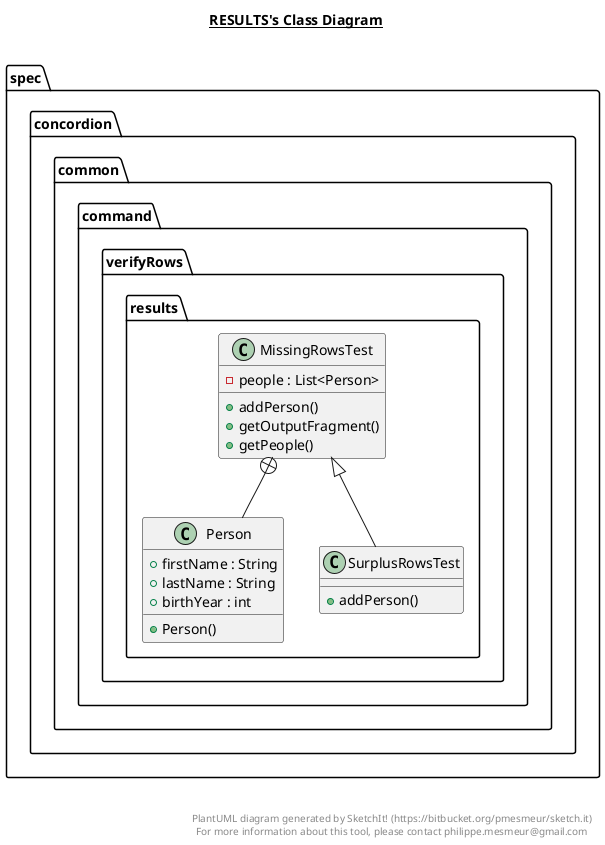 @startuml

title __RESULTS's Class Diagram__\n

  package spec.concordion {
    package spec.concordion.common.command {
      package spec.concordion.common.command.verifyRows {
        package spec.concordion.common.command.verifyRows.results {
          class MissingRowsTest {
              - people : List<Person>
              + addPerson()
              + getOutputFragment()
              + getPeople()
          }
        }
      }
    }
  }
  

  package spec.concordion {
    package spec.concordion.common.command {
      package spec.concordion.common.command.verifyRows {
        package spec.concordion.common.command.verifyRows.results {
          class Person {
              + firstName : String
              + lastName : String
              + birthYear : int
              + Person()
          }
        }
      }
    }
  }
  

  package spec.concordion {
    package spec.concordion.common.command {
      package spec.concordion.common.command.verifyRows {
        package spec.concordion.common.command.verifyRows.results {
          class SurplusRowsTest {
              + addPerson()
          }
        }
      }
    }
  }
  

  MissingRowsTest +-down- Person
  SurplusRowsTest -up-|> MissingRowsTest


right footer


PlantUML diagram generated by SketchIt! (https://bitbucket.org/pmesmeur/sketch.it)
For more information about this tool, please contact philippe.mesmeur@gmail.com
endfooter

@enduml
